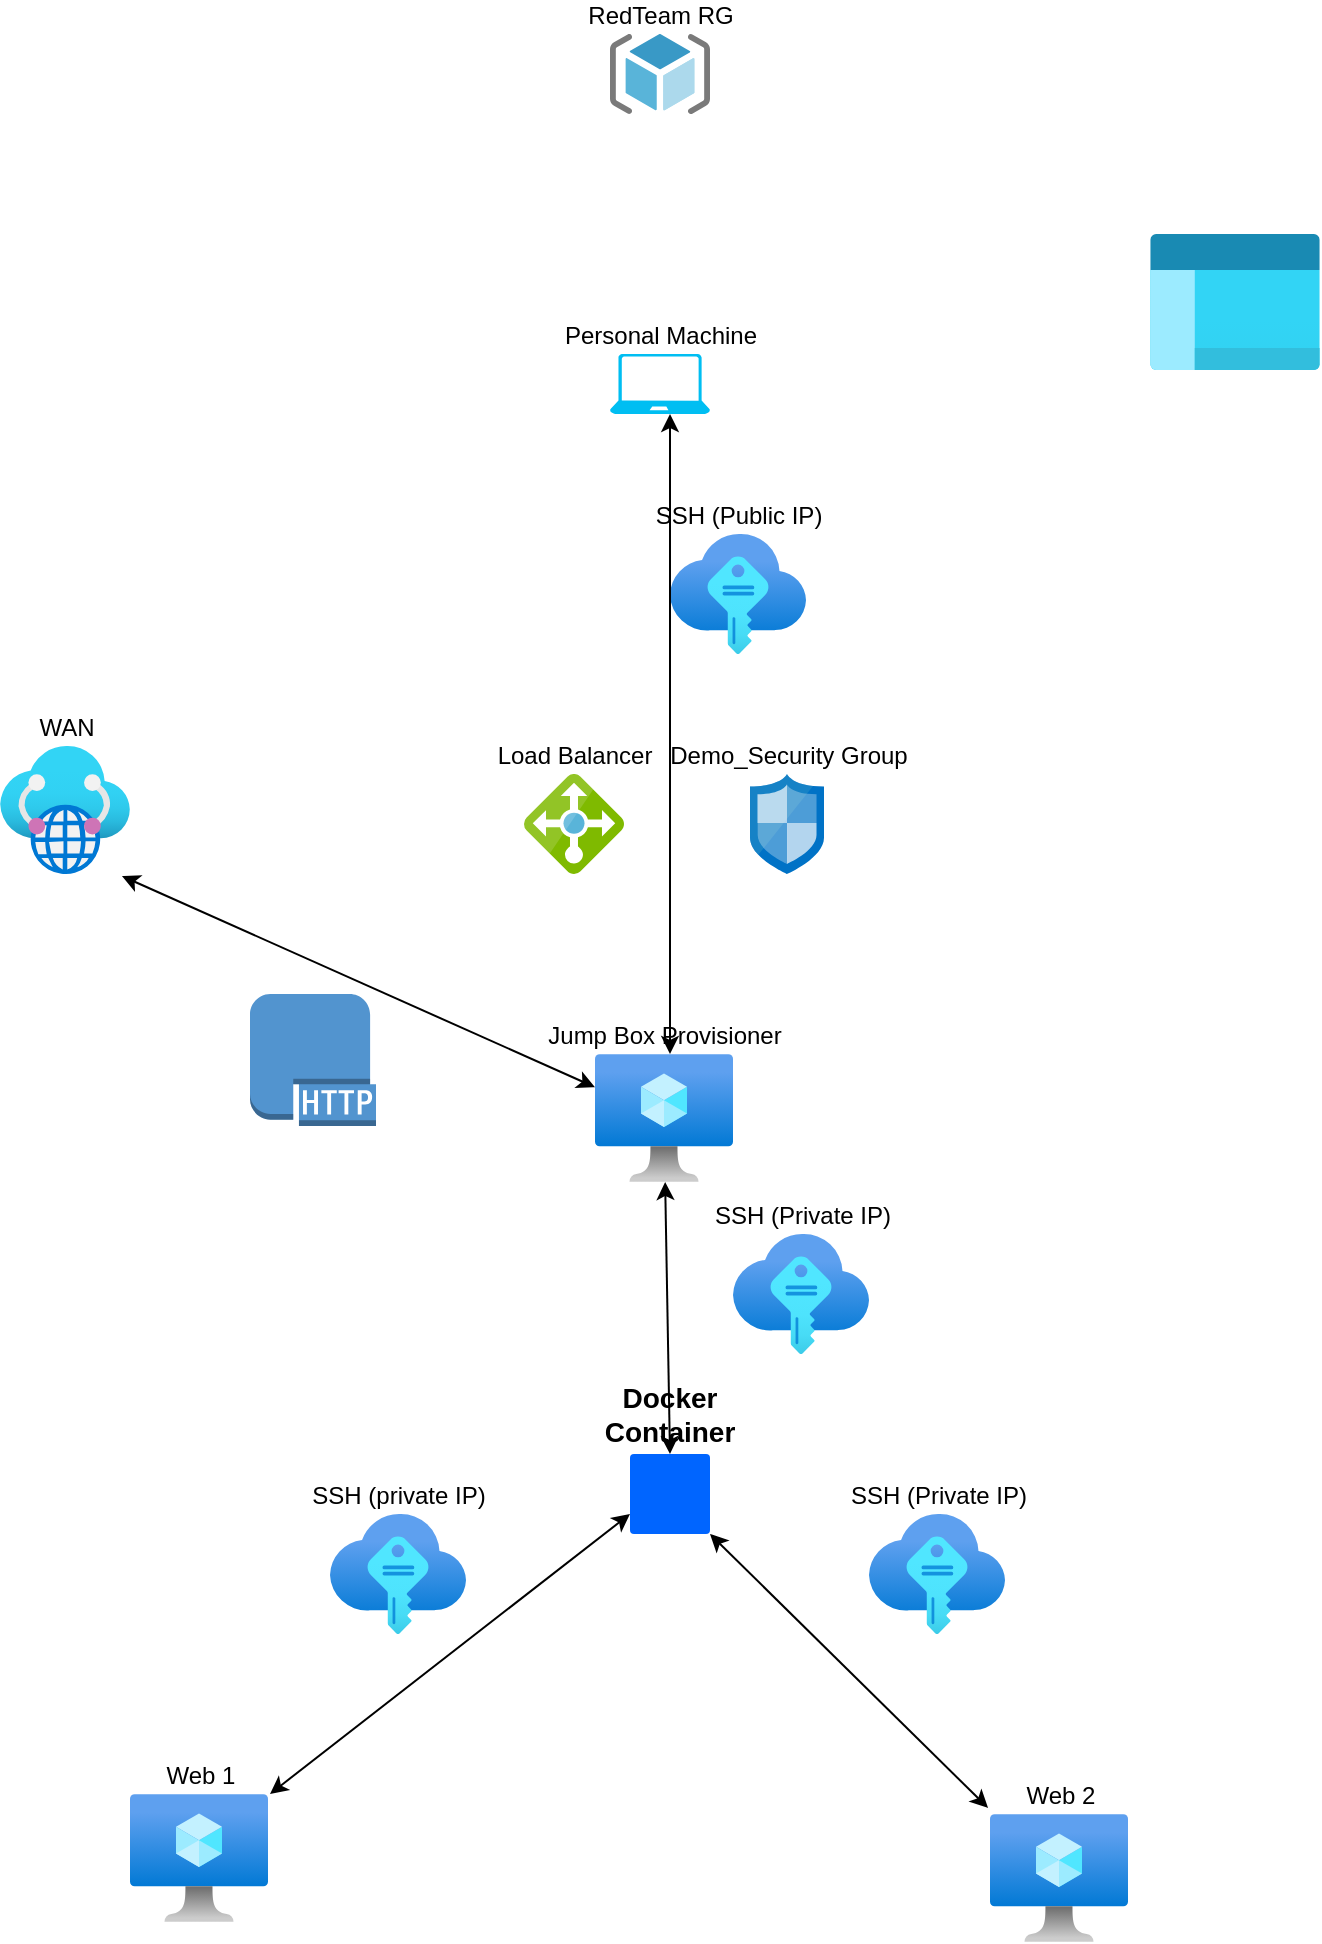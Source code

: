 <mxfile version="14.8.0" type="device"><diagram id="Eh8vErd1Jh_-Dh8rZ8J4" name="Page-1"><mxGraphModel dx="1422" dy="794" grid="1" gridSize="10" guides="1" tooltips="1" connect="1" arrows="1" fold="1" page="1" pageScale="1" pageWidth="850" pageHeight="1100" math="0" shadow="0"><root><mxCell id="0"/><mxCell id="1" parent="0"/><mxCell id="nWp05Gh7Tv-OiMSnWSTW-1" value="RedTeam RG" style="aspect=fixed;html=1;points=[];align=center;image;fontSize=12;image=img/lib/mscae/ResourceGroup.svg;labelPosition=center;verticalLabelPosition=top;verticalAlign=bottom;" vertex="1" parent="1"><mxGeometry x="400" y="70" width="50" height="40" as="geometry"/></mxCell><mxCell id="nWp05Gh7Tv-OiMSnWSTW-3" value="Demo_Security Group" style="aspect=fixed;html=1;points=[];align=center;image;fontSize=12;image=img/lib/mscae/Network_Security_Groups_Classic.svg;labelPosition=center;verticalLabelPosition=top;verticalAlign=bottom;" vertex="1" parent="1"><mxGeometry x="470" y="440" width="37" height="50" as="geometry"/></mxCell><mxCell id="nWp05Gh7Tv-OiMSnWSTW-4" value="Load Balancer" style="aspect=fixed;html=1;points=[];align=center;image;fontSize=12;image=img/lib/mscae/Load_Balancer_feature.svg;labelPosition=center;verticalLabelPosition=top;verticalAlign=bottom;" vertex="1" parent="1"><mxGeometry x="357" y="440" width="50" height="50" as="geometry"/></mxCell><mxCell id="nWp05Gh7Tv-OiMSnWSTW-5" value="Jump Box Provisioner" style="aspect=fixed;html=1;points=[];align=center;image;fontSize=12;image=img/lib/azure2/compute/Virtual_Machine.svg;labelPosition=center;verticalLabelPosition=top;verticalAlign=bottom;" vertex="1" parent="1"><mxGeometry x="392.5" y="580" width="69" height="64" as="geometry"/></mxCell><mxCell id="nWp05Gh7Tv-OiMSnWSTW-6" value="Web 1" style="aspect=fixed;html=1;points=[];align=center;image;fontSize=12;image=img/lib/azure2/compute/Virtual_Machine.svg;labelPosition=center;verticalLabelPosition=top;verticalAlign=bottom;" vertex="1" parent="1"><mxGeometry x="160" y="950" width="69" height="64" as="geometry"/></mxCell><mxCell id="nWp05Gh7Tv-OiMSnWSTW-7" value="Web 2" style="aspect=fixed;html=1;points=[];align=center;image;fontSize=12;image=img/lib/azure2/compute/Virtual_Machine.svg;labelPosition=center;verticalLabelPosition=top;verticalAlign=bottom;" vertex="1" parent="1"><mxGeometry x="590" y="960" width="69" height="64" as="geometry"/></mxCell><mxCell id="nWp05Gh7Tv-OiMSnWSTW-8" value="Docker Container" style="rounded=1;arcSize=5;fillColor=#0065FF;strokeColor=none;align=center;verticalAlign=bottom;whiteSpace=wrap;fontSize=14;fontStyle=1;html=1;labelPosition=center;verticalLabelPosition=top;" vertex="1" parent="1"><mxGeometry x="410" y="780" width="40" height="40" as="geometry"/></mxCell><mxCell id="nWp05Gh7Tv-OiMSnWSTW-11" value="" style="aspect=fixed;html=1;points=[];align=center;image;fontSize=12;image=img/lib/azure2/general/Management_Portal.svg;" vertex="1" parent="1"><mxGeometry x="670" y="170" width="85" height="68" as="geometry"/></mxCell><mxCell id="nWp05Gh7Tv-OiMSnWSTW-13" value="" style="endArrow=classic;startArrow=classic;html=1;exitX=0.5;exitY=0;exitDx=0;exitDy=0;exitPerimeter=0;" edge="1" parent="1" source="nWp05Gh7Tv-OiMSnWSTW-8" target="nWp05Gh7Tv-OiMSnWSTW-5"><mxGeometry width="50" height="50" relative="1" as="geometry"><mxPoint x="420" y="730" as="sourcePoint"/><mxPoint x="430" y="640" as="targetPoint"/></mxGeometry></mxCell><mxCell id="nWp05Gh7Tv-OiMSnWSTW-14" value="SSH (Private IP)" style="aspect=fixed;html=1;points=[];align=center;image;fontSize=12;image=img/lib/azure2/other/SSH_Keys.svg;labelPosition=center;verticalLabelPosition=top;verticalAlign=bottom;" vertex="1" parent="1"><mxGeometry x="461.5" y="670" width="68" height="60" as="geometry"/></mxCell><mxCell id="nWp05Gh7Tv-OiMSnWSTW-15" value="" style="endArrow=classic;startArrow=classic;html=1;fontColor=#000000;entryX=0;entryY=0.75;entryDx=0;entryDy=0;" edge="1" parent="1" target="nWp05Gh7Tv-OiMSnWSTW-8"><mxGeometry width="50" height="50" relative="1" as="geometry"><mxPoint x="230" y="950" as="sourcePoint"/><mxPoint x="280" y="900" as="targetPoint"/></mxGeometry></mxCell><mxCell id="nWp05Gh7Tv-OiMSnWSTW-16" value="SSH (private IP)" style="aspect=fixed;html=1;points=[];align=center;image;fontSize=12;image=img/lib/azure2/other/SSH_Keys.svg;fontColor=#000000;labelPosition=center;verticalLabelPosition=top;verticalAlign=bottom;" vertex="1" parent="1"><mxGeometry x="260" y="810" width="68" height="60" as="geometry"/></mxCell><mxCell id="nWp05Gh7Tv-OiMSnWSTW-18" value="" style="endArrow=classic;startArrow=classic;html=1;fontColor=#000000;exitX=1;exitY=1;exitDx=0;exitDy=0;entryX=-0.014;entryY=-0.047;entryDx=0;entryDy=0;entryPerimeter=0;" edge="1" parent="1" source="nWp05Gh7Tv-OiMSnWSTW-8" target="nWp05Gh7Tv-OiMSnWSTW-7"><mxGeometry width="50" height="50" relative="1" as="geometry"><mxPoint x="520" y="880" as="sourcePoint"/><mxPoint x="570" y="830" as="targetPoint"/></mxGeometry></mxCell><mxCell id="nWp05Gh7Tv-OiMSnWSTW-19" value="SSH (Private IP)" style="aspect=fixed;html=1;points=[];align=center;image;fontSize=12;image=img/lib/azure2/other/SSH_Keys.svg;fontColor=#000000;labelPosition=center;verticalLabelPosition=top;verticalAlign=bottom;" vertex="1" parent="1"><mxGeometry x="529.5" y="810" width="68" height="60" as="geometry"/></mxCell><mxCell id="nWp05Gh7Tv-OiMSnWSTW-20" value="Personal Machine" style="verticalLabelPosition=top;html=1;verticalAlign=bottom;align=center;strokeColor=none;fillColor=#00BEF2;shape=mxgraph.azure.laptop;pointerEvents=1;fontColor=#000000;labelPosition=center;" vertex="1" parent="1"><mxGeometry x="400" y="230" width="50" height="30" as="geometry"/></mxCell><mxCell id="nWp05Gh7Tv-OiMSnWSTW-21" value="SSH (Public IP)" style="aspect=fixed;html=1;points=[];align=center;image;fontSize=12;image=img/lib/azure2/other/SSH_Keys.svg;fontColor=#000000;labelPosition=center;verticalLabelPosition=top;verticalAlign=bottom;" vertex="1" parent="1"><mxGeometry x="430" y="320" width="68" height="60" as="geometry"/></mxCell><mxCell id="nWp05Gh7Tv-OiMSnWSTW-22" value="" style="endArrow=classic;startArrow=classic;html=1;fontColor=#000000;" edge="1" parent="1"><mxGeometry width="50" height="50" relative="1" as="geometry"><mxPoint x="430" y="580" as="sourcePoint"/><mxPoint x="430" y="260" as="targetPoint"/></mxGeometry></mxCell><mxCell id="nWp05Gh7Tv-OiMSnWSTW-23" value="WAN" style="aspect=fixed;html=1;points=[];align=center;image;fontSize=12;image=img/lib/azure2/networking/Virtual_WANs.svg;fontColor=#000000;labelPosition=center;verticalLabelPosition=top;verticalAlign=bottom;" vertex="1" parent="1"><mxGeometry x="95" y="426" width="65" height="64" as="geometry"/></mxCell><mxCell id="nWp05Gh7Tv-OiMSnWSTW-24" value="" style="endArrow=classic;startArrow=classic;html=1;fontColor=#000000;exitX=0.938;exitY=1.016;exitDx=0;exitDy=0;exitPerimeter=0;" edge="1" parent="1" source="nWp05Gh7Tv-OiMSnWSTW-23" target="nWp05Gh7Tv-OiMSnWSTW-5"><mxGeometry width="50" height="50" relative="1" as="geometry"><mxPoint x="380" y="580" as="sourcePoint"/><mxPoint x="430" y="530" as="targetPoint"/></mxGeometry></mxCell><mxCell id="nWp05Gh7Tv-OiMSnWSTW-25" value="" style="outlineConnect=0;dashed=0;verticalLabelPosition=bottom;verticalAlign=top;align=center;html=1;shape=mxgraph.aws3.http_protocol;fillColor=#5294CF;gradientColor=none;fontColor=#000000;" vertex="1" parent="1"><mxGeometry x="220" y="550" width="63" height="66" as="geometry"/></mxCell></root></mxGraphModel></diagram></mxfile>